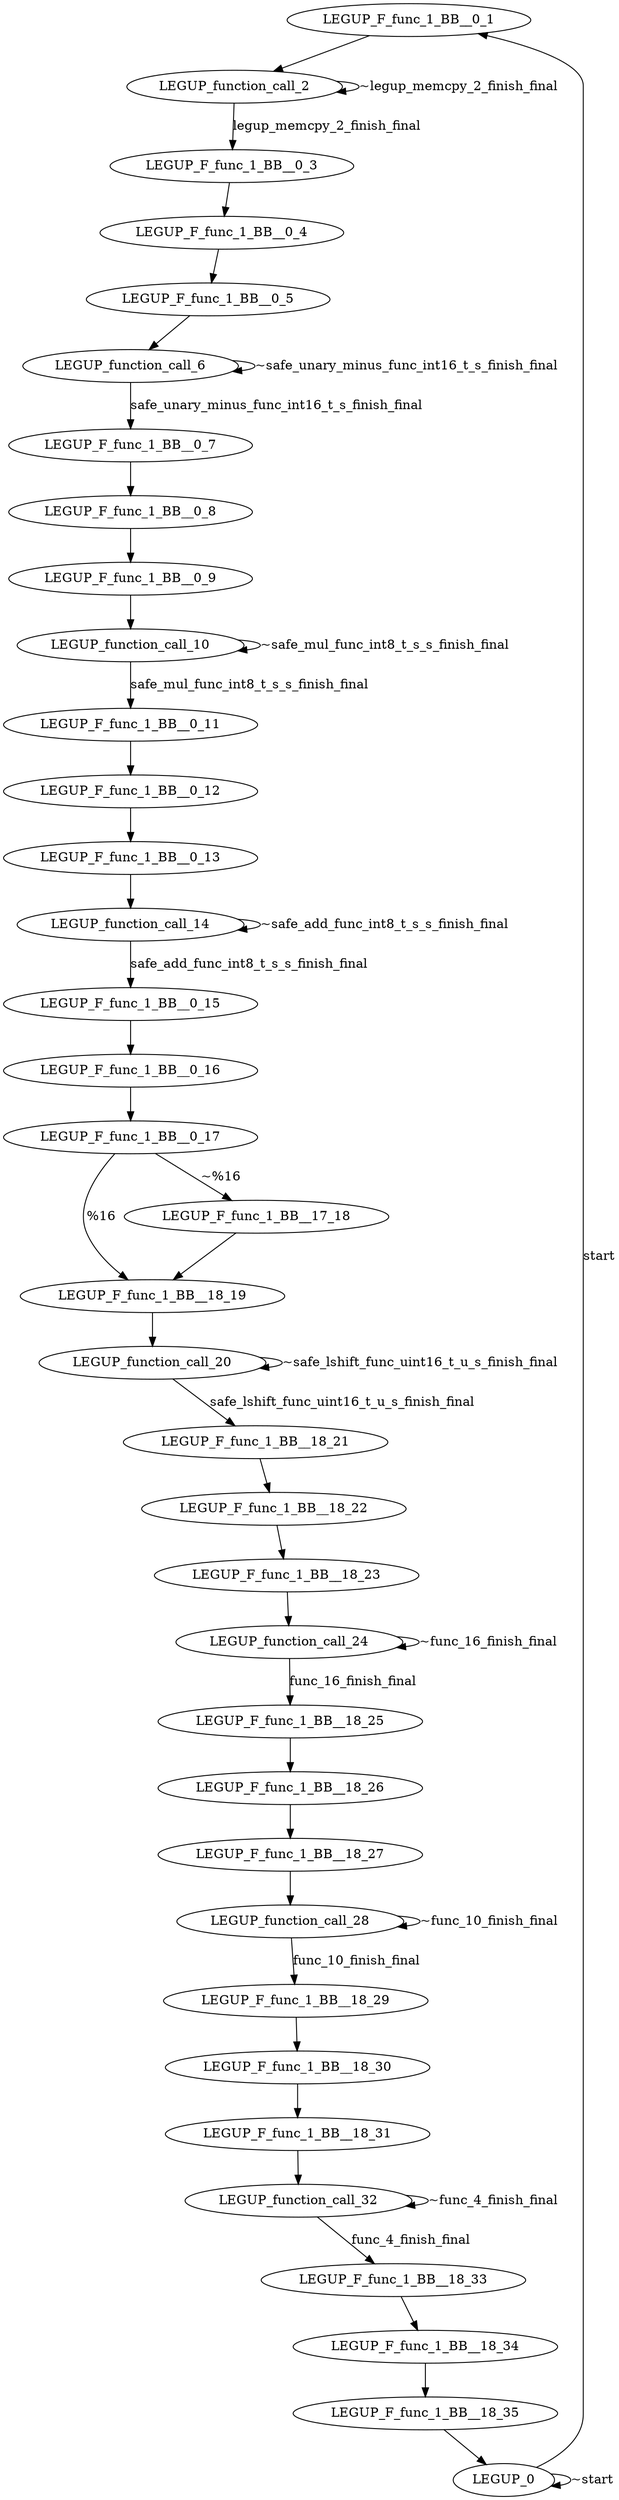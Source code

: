 digraph {
Node0x3c3f8b0[label="LEGUP_F_func_1_BB__0_1"];
Node0x3c3f710[label="LEGUP_0"];
Node0x3c3f710 -> Node0x3c3f8b0[label="start"];
Node0x3c3f710 -> Node0x3c3f710[label="~start"];
Node0x40482d0[label="LEGUP_function_call_2"];
Node0x3c3f8b0 -> Node0x40482d0;
Node0x3c3fd20[label="LEGUP_F_func_1_BB__0_3"];
Node0x40482d0 -> Node0x3c3fd20[label="legup_memcpy_2_finish_final"];
Node0x40482d0 -> Node0x40482d0[label="~legup_memcpy_2_finish_final"];
Node0x3c3fe30[label="LEGUP_F_func_1_BB__0_4"];
Node0x3c3fd20 -> Node0x3c3fe30;
Node0x3c3ff70[label="LEGUP_F_func_1_BB__0_5"];
Node0x3c3fe30 -> Node0x3c3ff70;
Node0x404f010[label="LEGUP_function_call_6"];
Node0x3c3ff70 -> Node0x404f010;
Node0x3c400b0[label="LEGUP_F_func_1_BB__0_7"];
Node0x404f010 -> Node0x3c400b0[label="safe_unary_minus_func_int16_t_s_finish_final"];
Node0x404f010 -> Node0x404f010[label="~safe_unary_minus_func_int16_t_s_finish_final"];
Node0x3c401f0[label="LEGUP_F_func_1_BB__0_8"];
Node0x3c400b0 -> Node0x3c401f0;
Node0x3c40330[label="LEGUP_F_func_1_BB__0_9"];
Node0x3c401f0 -> Node0x3c40330;
Node0x40559f0[label="LEGUP_function_call_10"];
Node0x3c40330 -> Node0x40559f0;
Node0x3c40470[label="LEGUP_F_func_1_BB__0_11"];
Node0x40559f0 -> Node0x3c40470[label="safe_mul_func_int8_t_s_s_finish_final"];
Node0x40559f0 -> Node0x40559f0[label="~safe_mul_func_int8_t_s_s_finish_final"];
Node0x3c405b0[label="LEGUP_F_func_1_BB__0_12"];
Node0x3c40470 -> Node0x3c405b0;
Node0x3c406f0[label="LEGUP_F_func_1_BB__0_13"];
Node0x3c405b0 -> Node0x3c406f0;
Node0x405cab0[label="LEGUP_function_call_14"];
Node0x3c406f0 -> Node0x405cab0;
Node0x3c40830[label="LEGUP_F_func_1_BB__0_15"];
Node0x405cab0 -> Node0x3c40830[label="safe_add_func_int8_t_s_s_finish_final"];
Node0x405cab0 -> Node0x405cab0[label="~safe_add_func_int8_t_s_s_finish_final"];
Node0x3c40970[label="LEGUP_F_func_1_BB__0_16"];
Node0x3c40830 -> Node0x3c40970;
Node0x3c40ab0[label="LEGUP_F_func_1_BB__0_17"];
Node0x3c40970 -> Node0x3c40ab0;
Node0x3c3fb50[label="LEGUP_F_func_1_BB__18_19"];
Node0x3c40ab0 -> Node0x3c3fb50[label="%16"];
Node0x3c3fa00[label="LEGUP_F_func_1_BB__17_18"];
Node0x3c40ab0 -> Node0x3c3fa00[label="~%16"];
Node0x3c3fa00 -> Node0x3c3fb50;
Node0x4063c00[label="LEGUP_function_call_20"];
Node0x3c3fb50 -> Node0x4063c00;
Node0x3c40f90[label="LEGUP_F_func_1_BB__18_21"];
Node0x4063c00 -> Node0x3c40f90[label="safe_lshift_func_uint16_t_u_s_finish_final"];
Node0x4063c00 -> Node0x4063c00[label="~safe_lshift_func_uint16_t_u_s_finish_final"];
Node0x3c41060[label="LEGUP_F_func_1_BB__18_22"];
Node0x3c40f90 -> Node0x3c41060;
Node0x3c41760[label="LEGUP_F_func_1_BB__18_23"];
Node0x3c41060 -> Node0x3c41760;
Node0x406b430[label="LEGUP_function_call_24"];
Node0x3c41760 -> Node0x406b430;
Node0x3c41830[label="LEGUP_F_func_1_BB__18_25"];
Node0x406b430 -> Node0x3c41830[label="func_16_finish_final"];
Node0x406b430 -> Node0x406b430[label="~func_16_finish_final"];
Node0x3c41900[label="LEGUP_F_func_1_BB__18_26"];
Node0x3c41830 -> Node0x3c41900;
Node0x3c419d0[label="LEGUP_F_func_1_BB__18_27"];
Node0x3c41900 -> Node0x3c419d0;
Node0x4072070[label="LEGUP_function_call_28"];
Node0x3c419d0 -> Node0x4072070;
Node0x3c41ad0[label="LEGUP_F_func_1_BB__18_29"];
Node0x4072070 -> Node0x3c41ad0[label="func_10_finish_final"];
Node0x4072070 -> Node0x4072070[label="~func_10_finish_final"];
Node0x3c41bd0[label="LEGUP_F_func_1_BB__18_30"];
Node0x3c41ad0 -> Node0x3c41bd0;
Node0x3c41cd0[label="LEGUP_F_func_1_BB__18_31"];
Node0x3c41bd0 -> Node0x3c41cd0;
Node0x4079270[label="LEGUP_function_call_32"];
Node0x3c41cd0 -> Node0x4079270;
Node0x3c41dd0[label="LEGUP_F_func_1_BB__18_33"];
Node0x4079270 -> Node0x3c41dd0[label="func_4_finish_final"];
Node0x4079270 -> Node0x4079270[label="~func_4_finish_final"];
Node0x3c41ed0[label="LEGUP_F_func_1_BB__18_34"];
Node0x3c41dd0 -> Node0x3c41ed0;
Node0x3c41fd0[label="LEGUP_F_func_1_BB__18_35"];
Node0x3c41ed0 -> Node0x3c41fd0;
Node0x3c41fd0 -> Node0x3c3f710;
}
